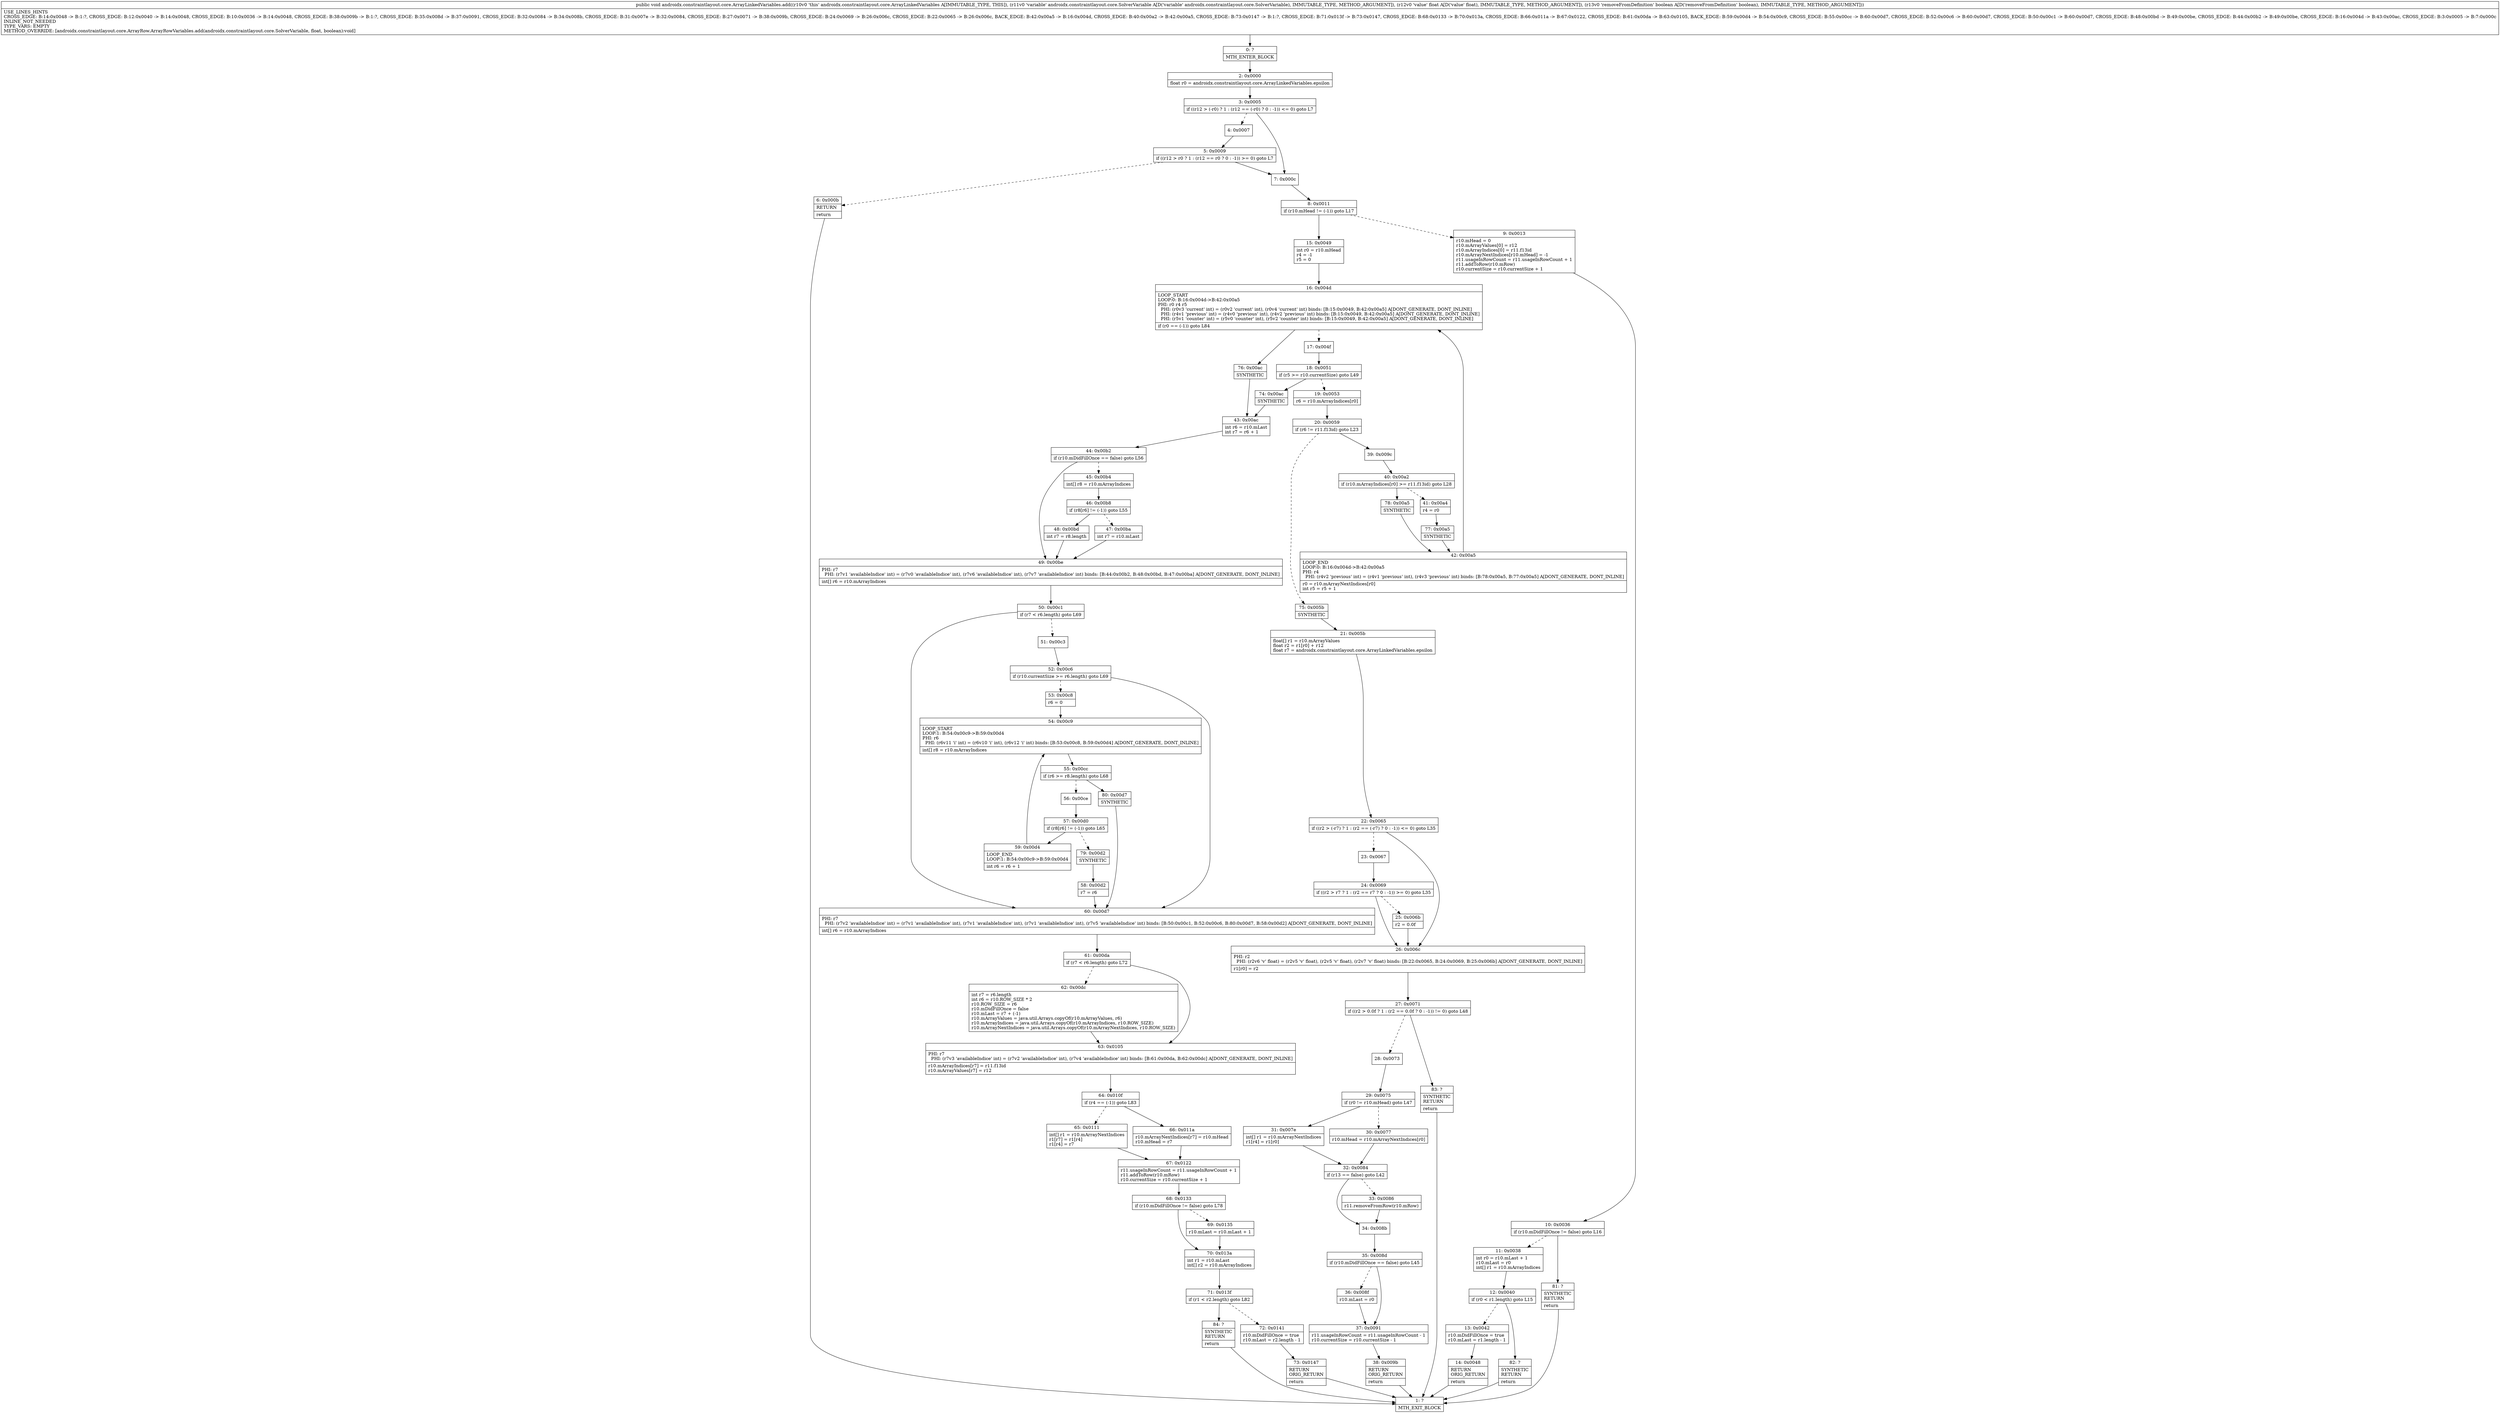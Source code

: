 digraph "CFG forandroidx.constraintlayout.core.ArrayLinkedVariables.add(Landroidx\/constraintlayout\/core\/SolverVariable;FZ)V" {
Node_0 [shape=record,label="{0\:\ ?|MTH_ENTER_BLOCK\l}"];
Node_2 [shape=record,label="{2\:\ 0x0000|float r0 = androidx.constraintlayout.core.ArrayLinkedVariables.epsilon\l}"];
Node_3 [shape=record,label="{3\:\ 0x0005|if ((r12 \> (\-r0) ? 1 : (r12 == (\-r0) ? 0 : \-1)) \<= 0) goto L7\l}"];
Node_4 [shape=record,label="{4\:\ 0x0007}"];
Node_5 [shape=record,label="{5\:\ 0x0009|if ((r12 \> r0 ? 1 : (r12 == r0 ? 0 : \-1)) \>= 0) goto L7\l}"];
Node_6 [shape=record,label="{6\:\ 0x000b|RETURN\l|return\l}"];
Node_1 [shape=record,label="{1\:\ ?|MTH_EXIT_BLOCK\l}"];
Node_7 [shape=record,label="{7\:\ 0x000c}"];
Node_8 [shape=record,label="{8\:\ 0x0011|if (r10.mHead != (\-1)) goto L17\l}"];
Node_9 [shape=record,label="{9\:\ 0x0013|r10.mHead = 0\lr10.mArrayValues[0] = r12\lr10.mArrayIndices[0] = r11.f13id\lr10.mArrayNextIndices[r10.mHead] = \-1\lr11.usageInRowCount = r11.usageInRowCount + 1\lr11.addToRow(r10.mRow)\lr10.currentSize = r10.currentSize + 1\l}"];
Node_10 [shape=record,label="{10\:\ 0x0036|if (r10.mDidFillOnce != false) goto L16\l}"];
Node_11 [shape=record,label="{11\:\ 0x0038|int r0 = r10.mLast + 1\lr10.mLast = r0\lint[] r1 = r10.mArrayIndices\l}"];
Node_12 [shape=record,label="{12\:\ 0x0040|if (r0 \< r1.length) goto L15\l}"];
Node_13 [shape=record,label="{13\:\ 0x0042|r10.mDidFillOnce = true\lr10.mLast = r1.length \- 1\l}"];
Node_14 [shape=record,label="{14\:\ 0x0048|RETURN\lORIG_RETURN\l|return\l}"];
Node_82 [shape=record,label="{82\:\ ?|SYNTHETIC\lRETURN\l|return\l}"];
Node_81 [shape=record,label="{81\:\ ?|SYNTHETIC\lRETURN\l|return\l}"];
Node_15 [shape=record,label="{15\:\ 0x0049|int r0 = r10.mHead\lr4 = \-1\lr5 = 0\l}"];
Node_16 [shape=record,label="{16\:\ 0x004d|LOOP_START\lLOOP:0: B:16:0x004d\-\>B:42:0x00a5\lPHI: r0 r4 r5 \l  PHI: (r0v3 'current' int) = (r0v2 'current' int), (r0v4 'current' int) binds: [B:15:0x0049, B:42:0x00a5] A[DONT_GENERATE, DONT_INLINE]\l  PHI: (r4v1 'previous' int) = (r4v0 'previous' int), (r4v2 'previous' int) binds: [B:15:0x0049, B:42:0x00a5] A[DONT_GENERATE, DONT_INLINE]\l  PHI: (r5v1 'counter' int) = (r5v0 'counter' int), (r5v2 'counter' int) binds: [B:15:0x0049, B:42:0x00a5] A[DONT_GENERATE, DONT_INLINE]\l|if (r0 == (\-1)) goto L84\l}"];
Node_17 [shape=record,label="{17\:\ 0x004f}"];
Node_18 [shape=record,label="{18\:\ 0x0051|if (r5 \>= r10.currentSize) goto L49\l}"];
Node_19 [shape=record,label="{19\:\ 0x0053|r6 = r10.mArrayIndices[r0]\l}"];
Node_20 [shape=record,label="{20\:\ 0x0059|if (r6 != r11.f13id) goto L23\l}"];
Node_39 [shape=record,label="{39\:\ 0x009c}"];
Node_40 [shape=record,label="{40\:\ 0x00a2|if (r10.mArrayIndices[r0] \>= r11.f13id) goto L28\l}"];
Node_41 [shape=record,label="{41\:\ 0x00a4|r4 = r0\l}"];
Node_77 [shape=record,label="{77\:\ 0x00a5|SYNTHETIC\l}"];
Node_42 [shape=record,label="{42\:\ 0x00a5|LOOP_END\lLOOP:0: B:16:0x004d\-\>B:42:0x00a5\lPHI: r4 \l  PHI: (r4v2 'previous' int) = (r4v1 'previous' int), (r4v3 'previous' int) binds: [B:78:0x00a5, B:77:0x00a5] A[DONT_GENERATE, DONT_INLINE]\l|r0 = r10.mArrayNextIndices[r0]\lint r5 = r5 + 1\l}"];
Node_78 [shape=record,label="{78\:\ 0x00a5|SYNTHETIC\l}"];
Node_75 [shape=record,label="{75\:\ 0x005b|SYNTHETIC\l}"];
Node_21 [shape=record,label="{21\:\ 0x005b|float[] r1 = r10.mArrayValues\lfloat r2 = r1[r0] + r12\lfloat r7 = androidx.constraintlayout.core.ArrayLinkedVariables.epsilon\l}"];
Node_22 [shape=record,label="{22\:\ 0x0065|if ((r2 \> (\-r7) ? 1 : (r2 == (\-r7) ? 0 : \-1)) \<= 0) goto L35\l}"];
Node_23 [shape=record,label="{23\:\ 0x0067}"];
Node_24 [shape=record,label="{24\:\ 0x0069|if ((r2 \> r7 ? 1 : (r2 == r7 ? 0 : \-1)) \>= 0) goto L35\l}"];
Node_25 [shape=record,label="{25\:\ 0x006b|r2 = 0.0f\l}"];
Node_26 [shape=record,label="{26\:\ 0x006c|PHI: r2 \l  PHI: (r2v6 'v' float) = (r2v5 'v' float), (r2v5 'v' float), (r2v7 'v' float) binds: [B:22:0x0065, B:24:0x0069, B:25:0x006b] A[DONT_GENERATE, DONT_INLINE]\l|r1[r0] = r2\l}"];
Node_27 [shape=record,label="{27\:\ 0x0071|if ((r2 \> 0.0f ? 1 : (r2 == 0.0f ? 0 : \-1)) != 0) goto L48\l}"];
Node_28 [shape=record,label="{28\:\ 0x0073}"];
Node_29 [shape=record,label="{29\:\ 0x0075|if (r0 != r10.mHead) goto L47\l}"];
Node_30 [shape=record,label="{30\:\ 0x0077|r10.mHead = r10.mArrayNextIndices[r0]\l}"];
Node_32 [shape=record,label="{32\:\ 0x0084|if (r13 == false) goto L42\l}"];
Node_33 [shape=record,label="{33\:\ 0x0086|r11.removeFromRow(r10.mRow)\l}"];
Node_34 [shape=record,label="{34\:\ 0x008b}"];
Node_35 [shape=record,label="{35\:\ 0x008d|if (r10.mDidFillOnce == false) goto L45\l}"];
Node_36 [shape=record,label="{36\:\ 0x008f|r10.mLast = r0\l}"];
Node_37 [shape=record,label="{37\:\ 0x0091|r11.usageInRowCount = r11.usageInRowCount \- 1\lr10.currentSize = r10.currentSize \- 1\l}"];
Node_38 [shape=record,label="{38\:\ 0x009b|RETURN\lORIG_RETURN\l|return\l}"];
Node_31 [shape=record,label="{31\:\ 0x007e|int[] r1 = r10.mArrayNextIndices\lr1[r4] = r1[r0]\l}"];
Node_83 [shape=record,label="{83\:\ ?|SYNTHETIC\lRETURN\l|return\l}"];
Node_74 [shape=record,label="{74\:\ 0x00ac|SYNTHETIC\l}"];
Node_43 [shape=record,label="{43\:\ 0x00ac|int r6 = r10.mLast\lint r7 = r6 + 1\l}"];
Node_44 [shape=record,label="{44\:\ 0x00b2|if (r10.mDidFillOnce == false) goto L56\l}"];
Node_45 [shape=record,label="{45\:\ 0x00b4|int[] r8 = r10.mArrayIndices\l}"];
Node_46 [shape=record,label="{46\:\ 0x00b8|if (r8[r6] != (\-1)) goto L55\l}"];
Node_47 [shape=record,label="{47\:\ 0x00ba|int r7 = r10.mLast\l}"];
Node_48 [shape=record,label="{48\:\ 0x00bd|int r7 = r8.length\l}"];
Node_49 [shape=record,label="{49\:\ 0x00be|PHI: r7 \l  PHI: (r7v1 'availableIndice' int) = (r7v0 'availableIndice' int), (r7v6 'availableIndice' int), (r7v7 'availableIndice' int) binds: [B:44:0x00b2, B:48:0x00bd, B:47:0x00ba] A[DONT_GENERATE, DONT_INLINE]\l|int[] r6 = r10.mArrayIndices\l}"];
Node_50 [shape=record,label="{50\:\ 0x00c1|if (r7 \< r6.length) goto L69\l}"];
Node_51 [shape=record,label="{51\:\ 0x00c3}"];
Node_52 [shape=record,label="{52\:\ 0x00c6|if (r10.currentSize \>= r6.length) goto L69\l}"];
Node_53 [shape=record,label="{53\:\ 0x00c8|r6 = 0\l}"];
Node_54 [shape=record,label="{54\:\ 0x00c9|LOOP_START\lLOOP:1: B:54:0x00c9\-\>B:59:0x00d4\lPHI: r6 \l  PHI: (r6v11 'i' int) = (r6v10 'i' int), (r6v12 'i' int) binds: [B:53:0x00c8, B:59:0x00d4] A[DONT_GENERATE, DONT_INLINE]\l|int[] r8 = r10.mArrayIndices\l}"];
Node_55 [shape=record,label="{55\:\ 0x00cc|if (r6 \>= r8.length) goto L68\l}"];
Node_56 [shape=record,label="{56\:\ 0x00ce}"];
Node_57 [shape=record,label="{57\:\ 0x00d0|if (r8[r6] != (\-1)) goto L65\l}"];
Node_59 [shape=record,label="{59\:\ 0x00d4|LOOP_END\lLOOP:1: B:54:0x00c9\-\>B:59:0x00d4\l|int r6 = r6 + 1\l}"];
Node_79 [shape=record,label="{79\:\ 0x00d2|SYNTHETIC\l}"];
Node_58 [shape=record,label="{58\:\ 0x00d2|r7 = r6\l}"];
Node_80 [shape=record,label="{80\:\ 0x00d7|SYNTHETIC\l}"];
Node_60 [shape=record,label="{60\:\ 0x00d7|PHI: r7 \l  PHI: (r7v2 'availableIndice' int) = (r7v1 'availableIndice' int), (r7v1 'availableIndice' int), (r7v1 'availableIndice' int), (r7v5 'availableIndice' int) binds: [B:50:0x00c1, B:52:0x00c6, B:80:0x00d7, B:58:0x00d2] A[DONT_GENERATE, DONT_INLINE]\l|int[] r6 = r10.mArrayIndices\l}"];
Node_61 [shape=record,label="{61\:\ 0x00da|if (r7 \< r6.length) goto L72\l}"];
Node_62 [shape=record,label="{62\:\ 0x00dc|int r7 = r6.length\lint r6 = r10.ROW_SIZE * 2\lr10.ROW_SIZE = r6\lr10.mDidFillOnce = false\lr10.mLast = r7 + (\-1)\lr10.mArrayValues = java.util.Arrays.copyOf(r10.mArrayValues, r6)\lr10.mArrayIndices = java.util.Arrays.copyOf(r10.mArrayIndices, r10.ROW_SIZE)\lr10.mArrayNextIndices = java.util.Arrays.copyOf(r10.mArrayNextIndices, r10.ROW_SIZE)\l}"];
Node_63 [shape=record,label="{63\:\ 0x0105|PHI: r7 \l  PHI: (r7v3 'availableIndice' int) = (r7v2 'availableIndice' int), (r7v4 'availableIndice' int) binds: [B:61:0x00da, B:62:0x00dc] A[DONT_GENERATE, DONT_INLINE]\l|r10.mArrayIndices[r7] = r11.f13id\lr10.mArrayValues[r7] = r12\l}"];
Node_64 [shape=record,label="{64\:\ 0x010f|if (r4 == (\-1)) goto L83\l}"];
Node_65 [shape=record,label="{65\:\ 0x0111|int[] r1 = r10.mArrayNextIndices\lr1[r7] = r1[r4]\lr1[r4] = r7\l}"];
Node_67 [shape=record,label="{67\:\ 0x0122|r11.usageInRowCount = r11.usageInRowCount + 1\lr11.addToRow(r10.mRow)\lr10.currentSize = r10.currentSize + 1\l}"];
Node_68 [shape=record,label="{68\:\ 0x0133|if (r10.mDidFillOnce != false) goto L78\l}"];
Node_69 [shape=record,label="{69\:\ 0x0135|r10.mLast = r10.mLast + 1\l}"];
Node_70 [shape=record,label="{70\:\ 0x013a|int r1 = r10.mLast\lint[] r2 = r10.mArrayIndices\l}"];
Node_71 [shape=record,label="{71\:\ 0x013f|if (r1 \< r2.length) goto L82\l}"];
Node_72 [shape=record,label="{72\:\ 0x0141|r10.mDidFillOnce = true\lr10.mLast = r2.length \- 1\l}"];
Node_73 [shape=record,label="{73\:\ 0x0147|RETURN\lORIG_RETURN\l|return\l}"];
Node_84 [shape=record,label="{84\:\ ?|SYNTHETIC\lRETURN\l|return\l}"];
Node_66 [shape=record,label="{66\:\ 0x011a|r10.mArrayNextIndices[r7] = r10.mHead\lr10.mHead = r7\l}"];
Node_76 [shape=record,label="{76\:\ 0x00ac|SYNTHETIC\l}"];
MethodNode[shape=record,label="{public void androidx.constraintlayout.core.ArrayLinkedVariables.add((r10v0 'this' androidx.constraintlayout.core.ArrayLinkedVariables A[IMMUTABLE_TYPE, THIS]), (r11v0 'variable' androidx.constraintlayout.core.SolverVariable A[D('variable' androidx.constraintlayout.core.SolverVariable), IMMUTABLE_TYPE, METHOD_ARGUMENT]), (r12v0 'value' float A[D('value' float), IMMUTABLE_TYPE, METHOD_ARGUMENT]), (r13v0 'removeFromDefinition' boolean A[D('removeFromDefinition' boolean), IMMUTABLE_TYPE, METHOD_ARGUMENT]))  | USE_LINES_HINTS\lCROSS_EDGE: B:14:0x0048 \-\> B:1:?, CROSS_EDGE: B:12:0x0040 \-\> B:14:0x0048, CROSS_EDGE: B:10:0x0036 \-\> B:14:0x0048, CROSS_EDGE: B:38:0x009b \-\> B:1:?, CROSS_EDGE: B:35:0x008d \-\> B:37:0x0091, CROSS_EDGE: B:32:0x0084 \-\> B:34:0x008b, CROSS_EDGE: B:31:0x007e \-\> B:32:0x0084, CROSS_EDGE: B:27:0x0071 \-\> B:38:0x009b, CROSS_EDGE: B:24:0x0069 \-\> B:26:0x006c, CROSS_EDGE: B:22:0x0065 \-\> B:26:0x006c, BACK_EDGE: B:42:0x00a5 \-\> B:16:0x004d, CROSS_EDGE: B:40:0x00a2 \-\> B:42:0x00a5, CROSS_EDGE: B:73:0x0147 \-\> B:1:?, CROSS_EDGE: B:71:0x013f \-\> B:73:0x0147, CROSS_EDGE: B:68:0x0133 \-\> B:70:0x013a, CROSS_EDGE: B:66:0x011a \-\> B:67:0x0122, CROSS_EDGE: B:61:0x00da \-\> B:63:0x0105, BACK_EDGE: B:59:0x00d4 \-\> B:54:0x00c9, CROSS_EDGE: B:55:0x00cc \-\> B:60:0x00d7, CROSS_EDGE: B:52:0x00c6 \-\> B:60:0x00d7, CROSS_EDGE: B:50:0x00c1 \-\> B:60:0x00d7, CROSS_EDGE: B:48:0x00bd \-\> B:49:0x00be, CROSS_EDGE: B:44:0x00b2 \-\> B:49:0x00be, CROSS_EDGE: B:16:0x004d \-\> B:43:0x00ac, CROSS_EDGE: B:3:0x0005 \-\> B:7:0x000c\lINLINE_NOT_NEEDED\lTYPE_VARS: EMPTY\lMETHOD_OVERRIDE: [androidx.constraintlayout.core.ArrayRow.ArrayRowVariables.add(androidx.constraintlayout.core.SolverVariable, float, boolean):void]\l}"];
MethodNode -> Node_0;Node_0 -> Node_2;
Node_2 -> Node_3;
Node_3 -> Node_4[style=dashed];
Node_3 -> Node_7;
Node_4 -> Node_5;
Node_5 -> Node_6[style=dashed];
Node_5 -> Node_7;
Node_6 -> Node_1;
Node_7 -> Node_8;
Node_8 -> Node_9[style=dashed];
Node_8 -> Node_15;
Node_9 -> Node_10;
Node_10 -> Node_11[style=dashed];
Node_10 -> Node_81;
Node_11 -> Node_12;
Node_12 -> Node_13[style=dashed];
Node_12 -> Node_82;
Node_13 -> Node_14;
Node_14 -> Node_1;
Node_82 -> Node_1;
Node_81 -> Node_1;
Node_15 -> Node_16;
Node_16 -> Node_17[style=dashed];
Node_16 -> Node_76;
Node_17 -> Node_18;
Node_18 -> Node_19[style=dashed];
Node_18 -> Node_74;
Node_19 -> Node_20;
Node_20 -> Node_39;
Node_20 -> Node_75[style=dashed];
Node_39 -> Node_40;
Node_40 -> Node_41[style=dashed];
Node_40 -> Node_78;
Node_41 -> Node_77;
Node_77 -> Node_42;
Node_42 -> Node_16;
Node_78 -> Node_42;
Node_75 -> Node_21;
Node_21 -> Node_22;
Node_22 -> Node_23[style=dashed];
Node_22 -> Node_26;
Node_23 -> Node_24;
Node_24 -> Node_25[style=dashed];
Node_24 -> Node_26;
Node_25 -> Node_26;
Node_26 -> Node_27;
Node_27 -> Node_28[style=dashed];
Node_27 -> Node_83;
Node_28 -> Node_29;
Node_29 -> Node_30[style=dashed];
Node_29 -> Node_31;
Node_30 -> Node_32;
Node_32 -> Node_33[style=dashed];
Node_32 -> Node_34;
Node_33 -> Node_34;
Node_34 -> Node_35;
Node_35 -> Node_36[style=dashed];
Node_35 -> Node_37;
Node_36 -> Node_37;
Node_37 -> Node_38;
Node_38 -> Node_1;
Node_31 -> Node_32;
Node_83 -> Node_1;
Node_74 -> Node_43;
Node_43 -> Node_44;
Node_44 -> Node_45[style=dashed];
Node_44 -> Node_49;
Node_45 -> Node_46;
Node_46 -> Node_47[style=dashed];
Node_46 -> Node_48;
Node_47 -> Node_49;
Node_48 -> Node_49;
Node_49 -> Node_50;
Node_50 -> Node_51[style=dashed];
Node_50 -> Node_60;
Node_51 -> Node_52;
Node_52 -> Node_53[style=dashed];
Node_52 -> Node_60;
Node_53 -> Node_54;
Node_54 -> Node_55;
Node_55 -> Node_56[style=dashed];
Node_55 -> Node_80;
Node_56 -> Node_57;
Node_57 -> Node_59;
Node_57 -> Node_79[style=dashed];
Node_59 -> Node_54;
Node_79 -> Node_58;
Node_58 -> Node_60;
Node_80 -> Node_60;
Node_60 -> Node_61;
Node_61 -> Node_62[style=dashed];
Node_61 -> Node_63;
Node_62 -> Node_63;
Node_63 -> Node_64;
Node_64 -> Node_65[style=dashed];
Node_64 -> Node_66;
Node_65 -> Node_67;
Node_67 -> Node_68;
Node_68 -> Node_69[style=dashed];
Node_68 -> Node_70;
Node_69 -> Node_70;
Node_70 -> Node_71;
Node_71 -> Node_72[style=dashed];
Node_71 -> Node_84;
Node_72 -> Node_73;
Node_73 -> Node_1;
Node_84 -> Node_1;
Node_66 -> Node_67;
Node_76 -> Node_43;
}

